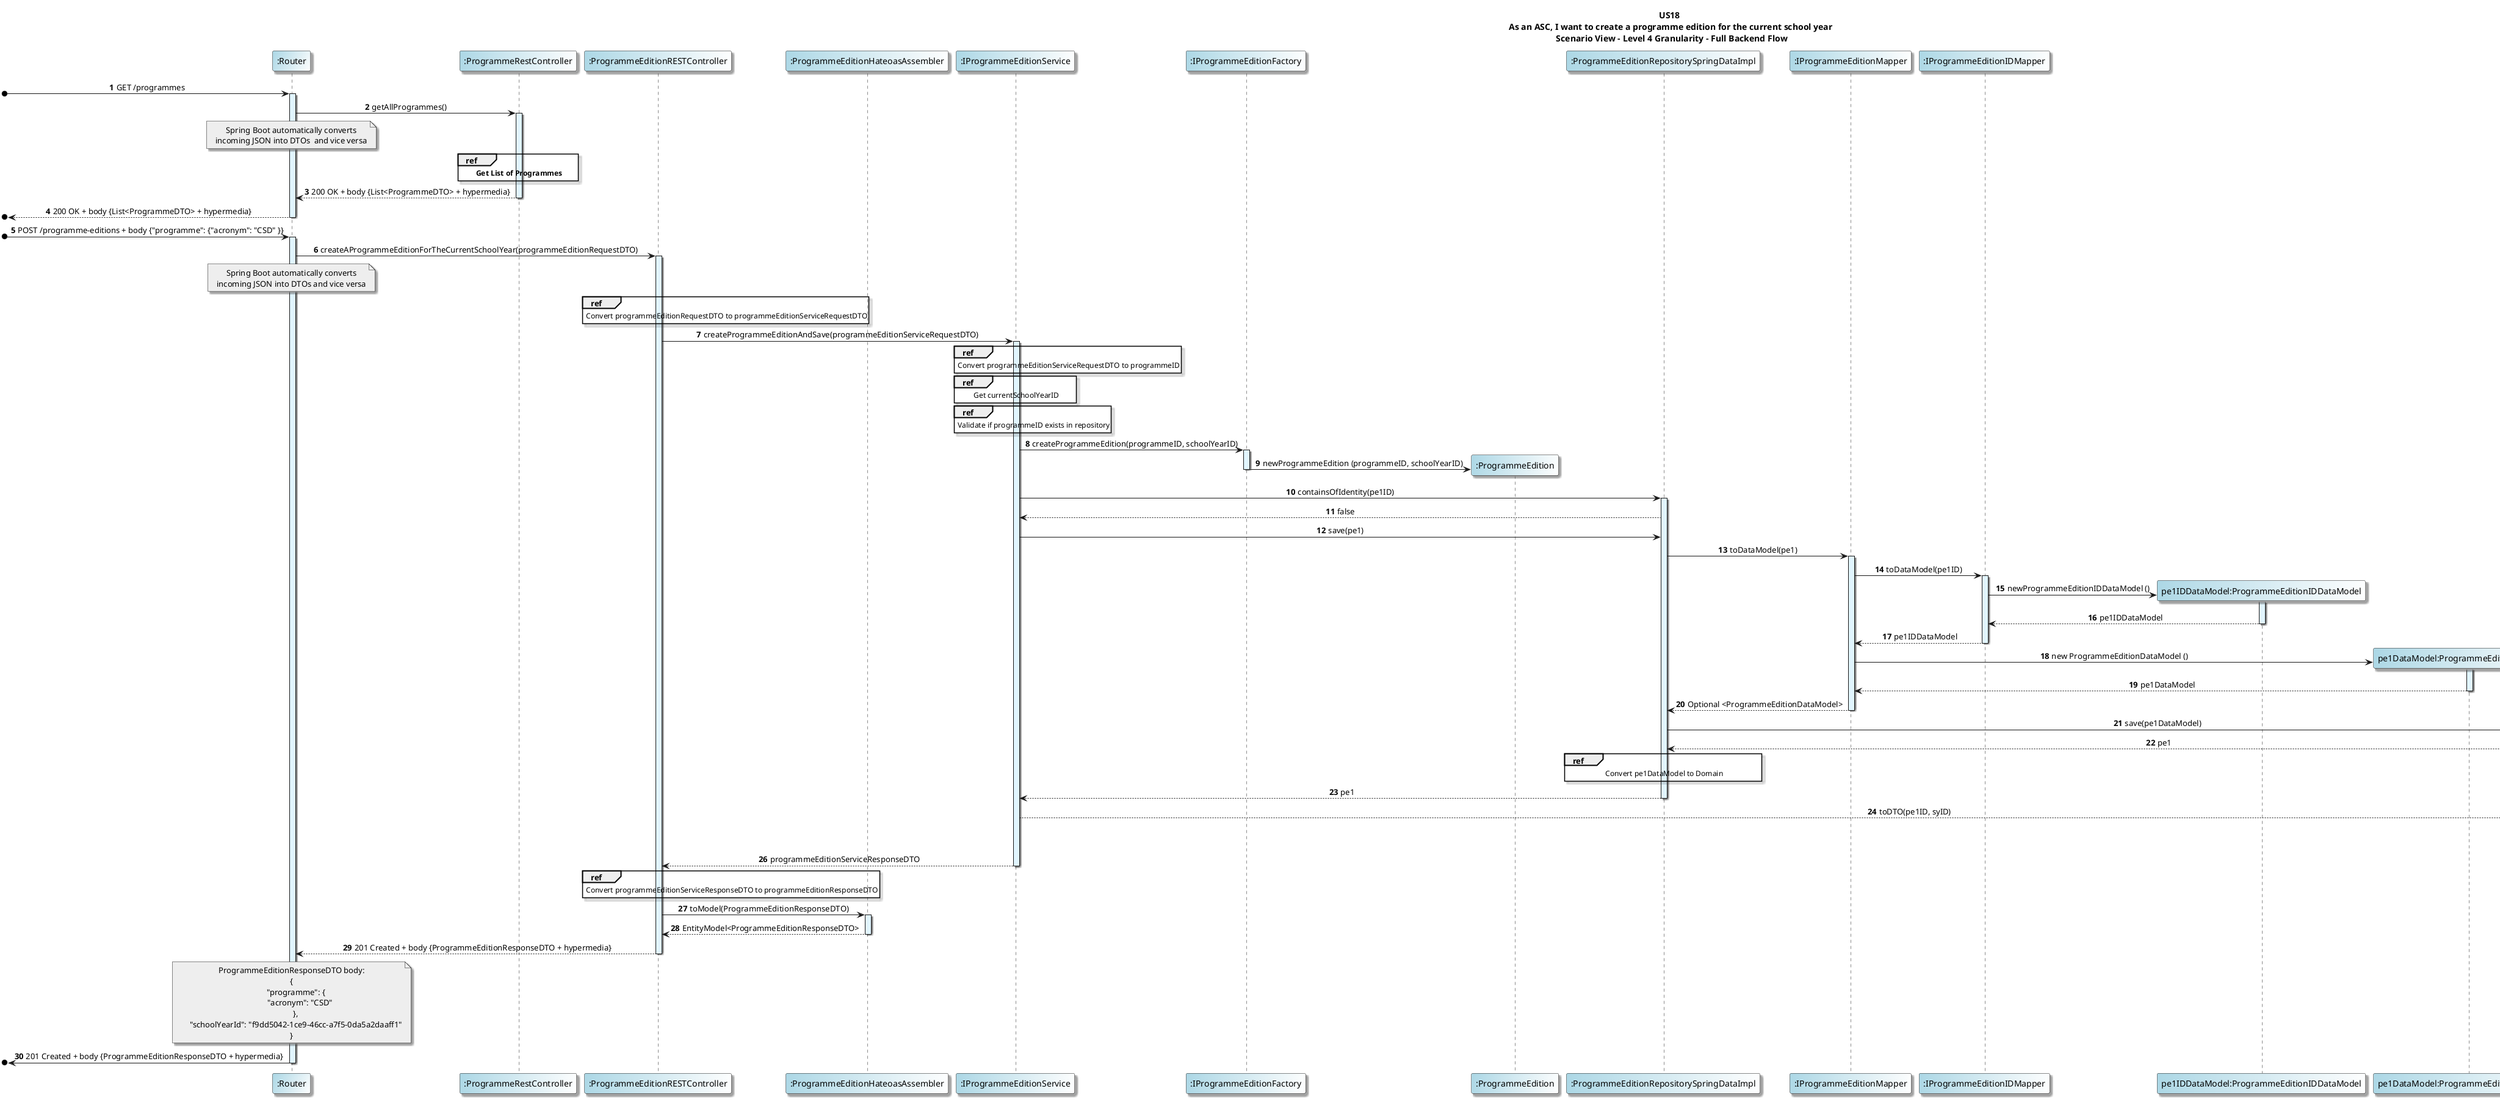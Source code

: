 @startuml
title  US18 \n As an ASC, I want to create a programme edition for the current school year \n Scenario View - Level 4 Granularity - Full Backend Flow

skinparam titleFontName "Verdana"
skinparam defaultFontName "Verdana"
skinparam defaultTextAlignment center
skinparam shadowing true
skinparam actorBackgroundColor #lightblue
skinparam participantBackgroundColor #lightblue/white

autonumber

participant ":Router" as Router
participant ":ProgrammeRestController" as ProgrammeController
participant ":ProgrammeEditionRESTController" as ProgrammeEditionController
participant ":ProgrammeEditionHateoasAssembler" as HateoasAssembler
participant ":IProgrammeEditionService" as ProgrammeEditionService
participant ":IProgrammeEditionFactory" as ProgrammeEditionFactory

'''''''''''''''''''''''''''''''''''''''''

'get all programmes name
[o-> Router: GET /programmes
activate Router  #E1F5FE
Router -> ProgrammeController : getAllProgrammes()
activate ProgrammeController #E1F5FE

note over Router #EEEEEE
Spring Boot automatically converts
incoming JSON into DTOs  and vice versa
end note

ref over ProgrammeController
       <b>Get List of Programmes</b>
end ref

ProgrammeController --> Router: 200 OK + body {List<ProgrammeDTO> + hypermedia}
deactivate ProgrammeController
[o<-- Router: 200 OK + body {List<ProgrammeDTO> + hypermedia}
deactivate Router

'''''''''''''''''''''''''''''''''''''''''

[o-> Router:  POST /programme-editions + body {"programme": {"acronym": "CSD" }}
activate Router #E1F5FE



Router -> ProgrammeEditionController: createAProgrammeEditionForTheCurrentSchoolYear(programmeEditionRequestDTO)

note over Router #EEEEEE
Spring Boot automatically converts
incoming JSON into DTOs and vice versa
end note

ref over ProgrammeEditionController
    Convert programmeEditionRequestDTO to programmeEditionServiceRequestDTO
end



'create programmeEdition for current School Year
activate ProgrammeEditionController #E1F5FE
ProgrammeEditionController -> ProgrammeEditionService:createProgrammeEditionAndSave(programmeEditionServiceRequestDTO)
ref over ProgrammeEditionService
    Convert programmeEditionServiceRequestDTO to programmeID
end

ref over ProgrammeEditionService
    Get currentSchoolYearID
end

activate ProgrammeEditionService #E1F5FE
ref over ProgrammeEditionService
    Validate if programmeID exists in repository
end

ProgrammeEditionService -> ProgrammeEditionFactory: createProgrammeEdition(programmeID, schoolYearID)
activate ProgrammeEditionFactory #E1F5FE


ProgrammeEditionFactory -> ":ProgrammeEdition"** : newProgrammeEdition (programmeID, schoolYearID)
participant ":ProgrammeEditionRepositorySpringDataImpl" as PER

deactivate ProgrammeEditionFactory
ProgrammeEditionService -> PER: containsOfIdentity(pe1ID)
activate PER #E1F5FE
PER --> ProgrammeEditionService: false


ProgrammeEditionService -> PER: save(pe1)
participant ":IProgrammeEditionMapper" as PEMapper
PER -> PEMapper: toDataModel(pe1)
activate PEMapper #E1F5FE
participant ":IProgrammeEditionIDMapper" as PEIDMapper
PEMapper -> PEIDMapper: toDataModel(pe1ID)
activate PEIDMapper #E1F5FE
create "pe1IDDataModel:ProgrammeEditionIDDataModel" as pe1IDDataModel
PEIDMapper -> pe1IDDataModel : newProgrammeEditionIDDataModel ()
activate pe1IDDataModel #E1F5FE
pe1IDDataModel --> PEIDMapper: pe1IDDataModel
deactivate pe1IDDataModel
PEIDMapper -->PEMapper: pe1IDDataModel
deactivate PEIDMapper
create "pe1DataModel:ProgrammeEditionDataModel" as pe1DataModel

PEMapper -> pe1DataModel : new ProgrammeEditionDataModel ()
activate pe1DataModel #E1F5FE
pe1DataModel --> PEMapper: pe1DataModel
deactivate pe1DataModel
PEMapper --> PER: Optional <ProgrammeEditionDataModel>
deactivate PEMapper



participant ":IProgrammeEditionRepoSpringData" as IPER
PER -> IPER: save(pe1DataModel)
activate IPER #E1F5FE

IPER--> PER: pe1
deactivate IPER

ref over PER
Convert pe1DataModel to Domain
end

PER --> ProgrammeEditionService: pe1
deactivate PER
participant ":IProgrammeEditionAssembler" as ProgrammeEditionAssembler
ProgrammeEditionService --> ProgrammeEditionAssembler: toDTO(pe1ID, syID)
activate ProgrammeEditionAssembler #E1F5FE
create "programmeEditionServiceResponseDTO:ProgrammeEditionServiceResponseDTO" as programmeEditionServiceResponseDTO

ProgrammeEditionAssembler -> programmeEditionServiceResponseDTO : newProgrammeEditionServiceResponseDTO ()

deactivate programmeEditionServiceResponseDTO

deactivate ProgrammeEditionAssembler

ProgrammeEditionService --> ProgrammeEditionController: programmeEditionServiceResponseDTO
deactivate ProgrammeEditionService
ref over ProgrammeEditionController
    Convert programmeEditionServiceResponseDTO to programmeEditionResponseDTO
end

ProgrammeEditionController -> HateoasAssembler: toModel(ProgrammeEditionResponseDTO)
activate HateoasAssembler  #E1F5FE

HateoasAssembler --> ProgrammeEditionController:  EntityModel<ProgrammeEditionResponseDTO>
deactivate HateoasAssembler

ProgrammeEditionController --> Router :  201 Created + body {ProgrammeEditionResponseDTO + hypermedia}
deactivate ProgrammeEditionController


note over Router #EEEEEE
  ProgrammeEditionResponseDTO body:
  {
      "programme": {
          "acronym": "CSD"
      },
      "schoolYearId": "f9dd5042-1ce9-46cc-a7f5-0da5a2daaff1"
  }
end note

[o<- Router: 201 Created + body {ProgrammeEditionResponseDTO + hypermedia}
deactivate Router
@enduml